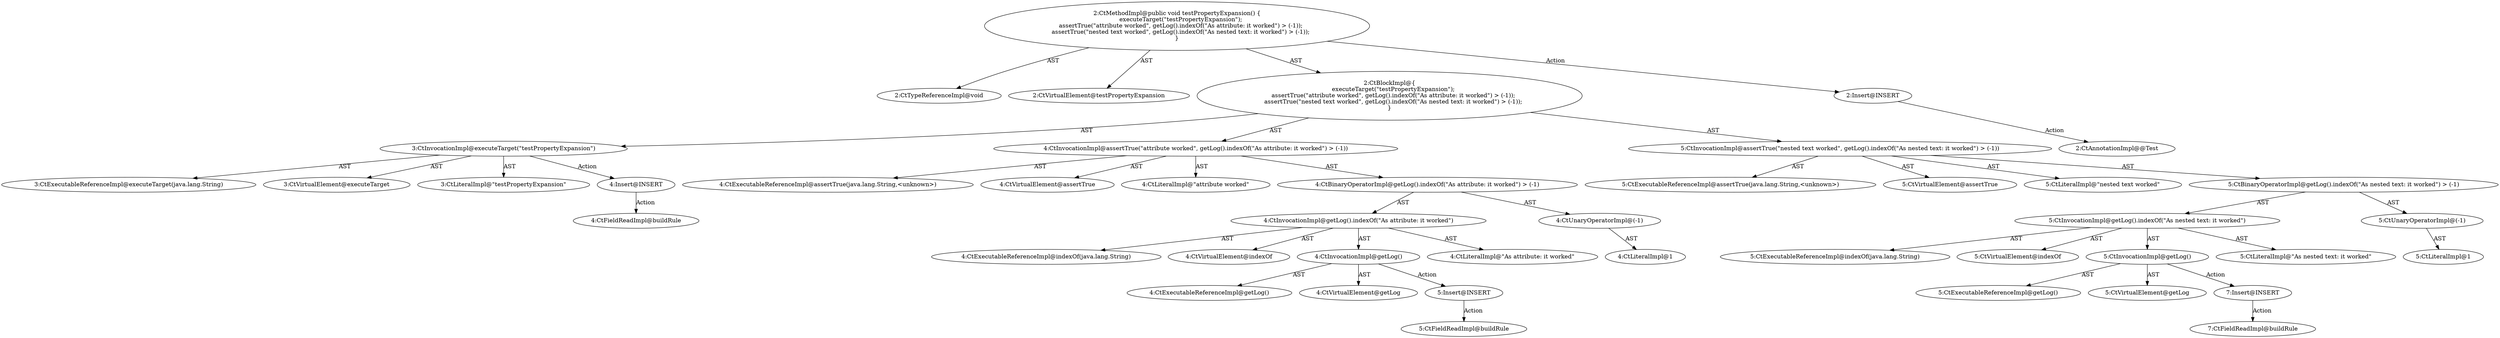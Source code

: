 digraph "testPropertyExpansion#?" {
0 [label="2:CtTypeReferenceImpl@void" shape=ellipse]
1 [label="2:CtVirtualElement@testPropertyExpansion" shape=ellipse]
2 [label="3:CtExecutableReferenceImpl@executeTarget(java.lang.String)" shape=ellipse]
3 [label="3:CtVirtualElement@executeTarget" shape=ellipse]
4 [label="3:CtLiteralImpl@\"testPropertyExpansion\"" shape=ellipse]
5 [label="3:CtInvocationImpl@executeTarget(\"testPropertyExpansion\")" shape=ellipse]
6 [label="4:CtExecutableReferenceImpl@assertTrue(java.lang.String,<unknown>)" shape=ellipse]
7 [label="4:CtVirtualElement@assertTrue" shape=ellipse]
8 [label="4:CtLiteralImpl@\"attribute worked\"" shape=ellipse]
9 [label="4:CtExecutableReferenceImpl@indexOf(java.lang.String)" shape=ellipse]
10 [label="4:CtVirtualElement@indexOf" shape=ellipse]
11 [label="4:CtExecutableReferenceImpl@getLog()" shape=ellipse]
12 [label="4:CtVirtualElement@getLog" shape=ellipse]
13 [label="4:CtInvocationImpl@getLog()" shape=ellipse]
14 [label="4:CtLiteralImpl@\"As attribute: it worked\"" shape=ellipse]
15 [label="4:CtInvocationImpl@getLog().indexOf(\"As attribute: it worked\")" shape=ellipse]
16 [label="4:CtLiteralImpl@1" shape=ellipse]
17 [label="4:CtUnaryOperatorImpl@(-1)" shape=ellipse]
18 [label="4:CtBinaryOperatorImpl@getLog().indexOf(\"As attribute: it worked\") > (-1)" shape=ellipse]
19 [label="4:CtInvocationImpl@assertTrue(\"attribute worked\", getLog().indexOf(\"As attribute: it worked\") > (-1))" shape=ellipse]
20 [label="5:CtExecutableReferenceImpl@assertTrue(java.lang.String,<unknown>)" shape=ellipse]
21 [label="5:CtVirtualElement@assertTrue" shape=ellipse]
22 [label="5:CtLiteralImpl@\"nested text worked\"" shape=ellipse]
23 [label="5:CtExecutableReferenceImpl@indexOf(java.lang.String)" shape=ellipse]
24 [label="5:CtVirtualElement@indexOf" shape=ellipse]
25 [label="5:CtExecutableReferenceImpl@getLog()" shape=ellipse]
26 [label="5:CtVirtualElement@getLog" shape=ellipse]
27 [label="5:CtInvocationImpl@getLog()" shape=ellipse]
28 [label="5:CtLiteralImpl@\"As nested text: it worked\"" shape=ellipse]
29 [label="5:CtInvocationImpl@getLog().indexOf(\"As nested text: it worked\")" shape=ellipse]
30 [label="5:CtLiteralImpl@1" shape=ellipse]
31 [label="5:CtUnaryOperatorImpl@(-1)" shape=ellipse]
32 [label="5:CtBinaryOperatorImpl@getLog().indexOf(\"As nested text: it worked\") > (-1)" shape=ellipse]
33 [label="5:CtInvocationImpl@assertTrue(\"nested text worked\", getLog().indexOf(\"As nested text: it worked\") > (-1))" shape=ellipse]
34 [label="2:CtBlockImpl@\{
    executeTarget(\"testPropertyExpansion\");
    assertTrue(\"attribute worked\", getLog().indexOf(\"As attribute: it worked\") > (-1));
    assertTrue(\"nested text worked\", getLog().indexOf(\"As nested text: it worked\") > (-1));
\}" shape=ellipse]
35 [label="2:CtMethodImpl@public void testPropertyExpansion() \{
    executeTarget(\"testPropertyExpansion\");
    assertTrue(\"attribute worked\", getLog().indexOf(\"As attribute: it worked\") > (-1));
    assertTrue(\"nested text worked\", getLog().indexOf(\"As nested text: it worked\") > (-1));
\}" shape=ellipse]
36 [label="2:Insert@INSERT" shape=ellipse]
37 [label="2:CtAnnotationImpl@@Test" shape=ellipse]
38 [label="4:Insert@INSERT" shape=ellipse]
39 [label="4:CtFieldReadImpl@buildRule" shape=ellipse]
40 [label="5:Insert@INSERT" shape=ellipse]
41 [label="5:CtFieldReadImpl@buildRule" shape=ellipse]
42 [label="7:Insert@INSERT" shape=ellipse]
43 [label="7:CtFieldReadImpl@buildRule" shape=ellipse]
5 -> 3 [label="AST"];
5 -> 2 [label="AST"];
5 -> 4 [label="AST"];
5 -> 38 [label="Action"];
13 -> 12 [label="AST"];
13 -> 11 [label="AST"];
13 -> 40 [label="Action"];
15 -> 10 [label="AST"];
15 -> 13 [label="AST"];
15 -> 9 [label="AST"];
15 -> 14 [label="AST"];
17 -> 16 [label="AST"];
18 -> 15 [label="AST"];
18 -> 17 [label="AST"];
19 -> 7 [label="AST"];
19 -> 6 [label="AST"];
19 -> 8 [label="AST"];
19 -> 18 [label="AST"];
27 -> 26 [label="AST"];
27 -> 25 [label="AST"];
27 -> 42 [label="Action"];
29 -> 24 [label="AST"];
29 -> 27 [label="AST"];
29 -> 23 [label="AST"];
29 -> 28 [label="AST"];
31 -> 30 [label="AST"];
32 -> 29 [label="AST"];
32 -> 31 [label="AST"];
33 -> 21 [label="AST"];
33 -> 20 [label="AST"];
33 -> 22 [label="AST"];
33 -> 32 [label="AST"];
34 -> 5 [label="AST"];
34 -> 19 [label="AST"];
34 -> 33 [label="AST"];
35 -> 1 [label="AST"];
35 -> 0 [label="AST"];
35 -> 34 [label="AST"];
35 -> 36 [label="Action"];
36 -> 37 [label="Action"];
38 -> 39 [label="Action"];
40 -> 41 [label="Action"];
42 -> 43 [label="Action"];
}